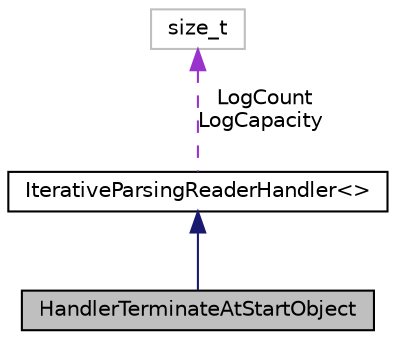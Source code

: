 digraph "HandlerTerminateAtStartObject"
{
  edge [fontname="Helvetica",fontsize="10",labelfontname="Helvetica",labelfontsize="10"];
  node [fontname="Helvetica",fontsize="10",shape=record];
  Node2 [label="HandlerTerminateAtStartObject",height=0.2,width=0.4,color="black", fillcolor="grey75", style="filled", fontcolor="black"];
  Node3 -> Node2 [dir="back",color="midnightblue",fontsize="10",style="solid",fontname="Helvetica"];
  Node3 [label="IterativeParsingReaderHandler\<\>",height=0.2,width=0.4,color="black", fillcolor="white", style="filled",URL="$structIterativeParsingReaderHandler.html"];
  Node4 -> Node3 [dir="back",color="darkorchid3",fontsize="10",style="dashed",label=" LogCount\nLogCapacity" ,fontname="Helvetica"];
  Node4 [label="size_t",height=0.2,width=0.4,color="grey75", fillcolor="white", style="filled"];
}
